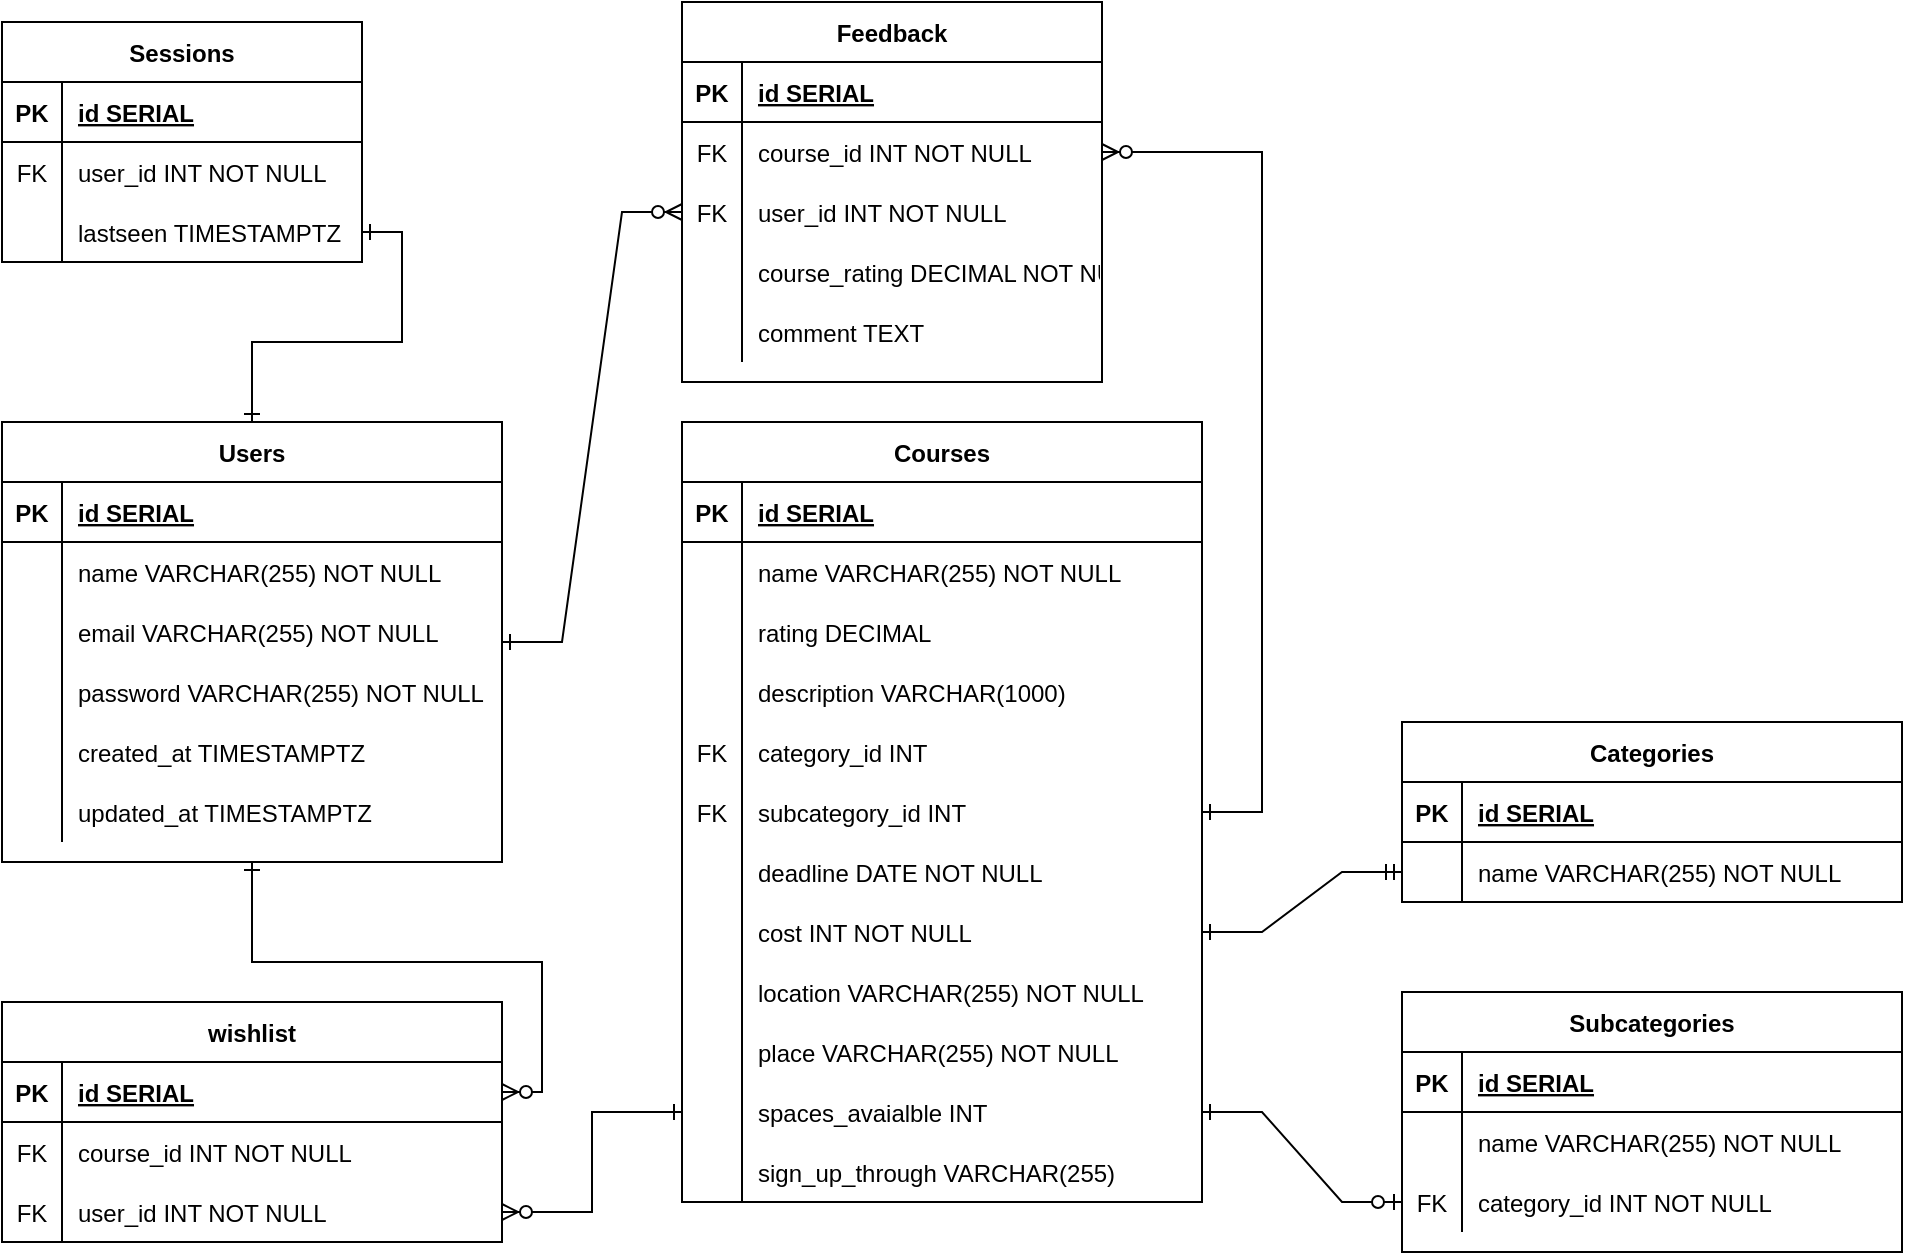 <mxfile version="15.2.5" type="github">
  <diagram id="R2lEEEUBdFMjLlhIrx00" name="Bootcamp ER diagram">
    <mxGraphModel dx="911" dy="468" grid="1" gridSize="10" guides="1" tooltips="1" connect="1" arrows="1" fold="1" page="1" pageScale="1" pageWidth="1100" pageHeight="850" math="0" shadow="0" extFonts="Permanent Marker^https://fonts.googleapis.com/css?family=Permanent+Marker">
      <root>
        <mxCell id="0" />
        <mxCell id="1" parent="0" />
        <mxCell id="4tIWUgYauDunrvqYxCw6-23" value="" style="edgeStyle=orthogonalEdgeStyle;rounded=0;orthogonalLoop=1;jettySize=auto;html=1;startArrow=ERone;startFill=0;endArrow=ERone;endFill=0;" edge="1" parent="1" source="zKZy8tbQpHZFbpRmuq_d-12" target="4tIWUgYauDunrvqYxCw6-2">
          <mxGeometry relative="1" as="geometry" />
        </mxCell>
        <mxCell id="4tIWUgYauDunrvqYxCw6-24" value="" style="edgeStyle=orthogonalEdgeStyle;rounded=0;orthogonalLoop=1;jettySize=auto;html=1;startArrow=ERone;startFill=0;endArrow=ERzeroToMany;endFill=1;" edge="1" parent="1" source="zKZy8tbQpHZFbpRmuq_d-12" target="zKZy8tbQpHZFbpRmuq_d-133">
          <mxGeometry relative="1" as="geometry" />
        </mxCell>
        <mxCell id="4tIWUgYauDunrvqYxCw6-42" style="rounded=0;orthogonalLoop=1;jettySize=auto;html=1;startArrow=ERone;startFill=0;endArrow=ERzeroToMany;endFill=1;edgeStyle=entityRelationEdgeStyle;entryX=0;entryY=0.5;entryDx=0;entryDy=0;" edge="1" parent="1" source="zKZy8tbQpHZFbpRmuq_d-12" target="4tIWUgYauDunrvqYxCw6-33">
          <mxGeometry relative="1" as="geometry" />
        </mxCell>
        <mxCell id="zKZy8tbQpHZFbpRmuq_d-12" value="Users" style="shape=table;startSize=30;container=1;collapsible=1;childLayout=tableLayout;fixedRows=1;rowLines=0;fontStyle=1;align=center;resizeLast=1;" parent="1" vertex="1">
          <mxGeometry x="80" y="220" width="250" height="220" as="geometry" />
        </mxCell>
        <mxCell id="zKZy8tbQpHZFbpRmuq_d-13" value="" style="shape=partialRectangle;collapsible=0;dropTarget=0;pointerEvents=0;fillColor=none;points=[[0,0.5],[1,0.5]];portConstraint=eastwest;top=0;left=0;right=0;bottom=1;" parent="zKZy8tbQpHZFbpRmuq_d-12" vertex="1">
          <mxGeometry y="30" width="250" height="30" as="geometry" />
        </mxCell>
        <mxCell id="zKZy8tbQpHZFbpRmuq_d-14" value="PK" style="shape=partialRectangle;overflow=hidden;connectable=0;fillColor=none;top=0;left=0;bottom=0;right=0;fontStyle=1;" parent="zKZy8tbQpHZFbpRmuq_d-13" vertex="1">
          <mxGeometry width="30" height="30" as="geometry" />
        </mxCell>
        <mxCell id="zKZy8tbQpHZFbpRmuq_d-15" value="id SERIAL" style="shape=partialRectangle;overflow=hidden;connectable=0;fillColor=none;top=0;left=0;bottom=0;right=0;align=left;spacingLeft=6;fontStyle=5;" parent="zKZy8tbQpHZFbpRmuq_d-13" vertex="1">
          <mxGeometry x="30" width="220" height="30" as="geometry" />
        </mxCell>
        <mxCell id="zKZy8tbQpHZFbpRmuq_d-16" value="" style="shape=partialRectangle;collapsible=0;dropTarget=0;pointerEvents=0;fillColor=none;points=[[0,0.5],[1,0.5]];portConstraint=eastwest;top=0;left=0;right=0;bottom=0;" parent="zKZy8tbQpHZFbpRmuq_d-12" vertex="1">
          <mxGeometry y="60" width="250" height="30" as="geometry" />
        </mxCell>
        <mxCell id="zKZy8tbQpHZFbpRmuq_d-17" value="" style="shape=partialRectangle;overflow=hidden;connectable=0;fillColor=none;top=0;left=0;bottom=0;right=0;" parent="zKZy8tbQpHZFbpRmuq_d-16" vertex="1">
          <mxGeometry width="30" height="30" as="geometry" />
        </mxCell>
        <mxCell id="zKZy8tbQpHZFbpRmuq_d-18" value="name VARCHAR(255) NOT NULL" style="shape=partialRectangle;overflow=hidden;connectable=0;fillColor=none;top=0;left=0;bottom=0;right=0;align=left;spacingLeft=6;" parent="zKZy8tbQpHZFbpRmuq_d-16" vertex="1">
          <mxGeometry x="30" width="220" height="30" as="geometry" />
        </mxCell>
        <mxCell id="zKZy8tbQpHZFbpRmuq_d-19" style="shape=partialRectangle;collapsible=0;dropTarget=0;pointerEvents=0;fillColor=none;points=[[0,0.5],[1,0.5]];portConstraint=eastwest;top=0;left=0;right=0;bottom=0;" parent="zKZy8tbQpHZFbpRmuq_d-12" vertex="1">
          <mxGeometry y="90" width="250" height="30" as="geometry" />
        </mxCell>
        <mxCell id="zKZy8tbQpHZFbpRmuq_d-20" style="shape=partialRectangle;overflow=hidden;connectable=0;fillColor=none;top=0;left=0;bottom=0;right=0;" parent="zKZy8tbQpHZFbpRmuq_d-19" vertex="1">
          <mxGeometry width="30" height="30" as="geometry" />
        </mxCell>
        <mxCell id="zKZy8tbQpHZFbpRmuq_d-21" value="email VARCHAR(255) NOT NULL" style="shape=partialRectangle;overflow=hidden;connectable=0;fillColor=none;top=0;left=0;bottom=0;right=0;align=left;spacingLeft=6;" parent="zKZy8tbQpHZFbpRmuq_d-19" vertex="1">
          <mxGeometry x="30" width="220" height="30" as="geometry" />
        </mxCell>
        <mxCell id="zKZy8tbQpHZFbpRmuq_d-22" style="shape=partialRectangle;collapsible=0;dropTarget=0;pointerEvents=0;fillColor=none;points=[[0,0.5],[1,0.5]];portConstraint=eastwest;top=0;left=0;right=0;bottom=0;" parent="zKZy8tbQpHZFbpRmuq_d-12" vertex="1">
          <mxGeometry y="120" width="250" height="30" as="geometry" />
        </mxCell>
        <mxCell id="zKZy8tbQpHZFbpRmuq_d-23" style="shape=partialRectangle;overflow=hidden;connectable=0;fillColor=none;top=0;left=0;bottom=0;right=0;" parent="zKZy8tbQpHZFbpRmuq_d-22" vertex="1">
          <mxGeometry width="30" height="30" as="geometry" />
        </mxCell>
        <mxCell id="zKZy8tbQpHZFbpRmuq_d-24" value="password VARCHAR(255) NOT NULL" style="shape=partialRectangle;overflow=hidden;connectable=0;fillColor=none;top=0;left=0;bottom=0;right=0;align=left;spacingLeft=6;" parent="zKZy8tbQpHZFbpRmuq_d-22" vertex="1">
          <mxGeometry x="30" width="220" height="30" as="geometry" />
        </mxCell>
        <mxCell id="4tIWUgYauDunrvqYxCw6-20" style="shape=partialRectangle;collapsible=0;dropTarget=0;pointerEvents=0;fillColor=none;points=[[0,0.5],[1,0.5]];portConstraint=eastwest;top=0;left=0;right=0;bottom=0;" vertex="1" parent="zKZy8tbQpHZFbpRmuq_d-12">
          <mxGeometry y="150" width="250" height="30" as="geometry" />
        </mxCell>
        <mxCell id="4tIWUgYauDunrvqYxCw6-21" style="shape=partialRectangle;overflow=hidden;connectable=0;fillColor=none;top=0;left=0;bottom=0;right=0;" vertex="1" parent="4tIWUgYauDunrvqYxCw6-20">
          <mxGeometry width="30" height="30" as="geometry" />
        </mxCell>
        <mxCell id="4tIWUgYauDunrvqYxCw6-22" value="created_at TIMESTAMPTZ" style="shape=partialRectangle;overflow=hidden;connectable=0;fillColor=none;top=0;left=0;bottom=0;right=0;align=left;spacingLeft=6;" vertex="1" parent="4tIWUgYauDunrvqYxCw6-20">
          <mxGeometry x="30" width="220" height="30" as="geometry" />
        </mxCell>
        <mxCell id="4tIWUgYauDunrvqYxCw6-17" style="shape=partialRectangle;collapsible=0;dropTarget=0;pointerEvents=0;fillColor=none;points=[[0,0.5],[1,0.5]];portConstraint=eastwest;top=0;left=0;right=0;bottom=0;" vertex="1" parent="zKZy8tbQpHZFbpRmuq_d-12">
          <mxGeometry y="180" width="250" height="30" as="geometry" />
        </mxCell>
        <mxCell id="4tIWUgYauDunrvqYxCw6-18" style="shape=partialRectangle;overflow=hidden;connectable=0;fillColor=none;top=0;left=0;bottom=0;right=0;" vertex="1" parent="4tIWUgYauDunrvqYxCw6-17">
          <mxGeometry width="30" height="30" as="geometry" />
        </mxCell>
        <mxCell id="4tIWUgYauDunrvqYxCw6-19" value="updated_at TIMESTAMPTZ" style="shape=partialRectangle;overflow=hidden;connectable=0;fillColor=none;top=0;left=0;bottom=0;right=0;align=left;spacingLeft=6;" vertex="1" parent="4tIWUgYauDunrvqYxCw6-17">
          <mxGeometry x="30" width="220" height="30" as="geometry" />
        </mxCell>
        <mxCell id="zKZy8tbQpHZFbpRmuq_d-100" value="Subcategories" style="shape=table;startSize=30;container=1;collapsible=1;childLayout=tableLayout;fixedRows=1;rowLines=0;fontStyle=1;align=center;resizeLast=1;" parent="1" vertex="1">
          <mxGeometry x="780" y="505" width="250" height="130" as="geometry">
            <mxRectangle x="450" y="120" width="70" height="30" as="alternateBounds" />
          </mxGeometry>
        </mxCell>
        <mxCell id="zKZy8tbQpHZFbpRmuq_d-101" value="" style="shape=partialRectangle;collapsible=0;dropTarget=0;pointerEvents=0;fillColor=none;points=[[0,0.5],[1,0.5]];portConstraint=eastwest;top=0;left=0;right=0;bottom=1;" parent="zKZy8tbQpHZFbpRmuq_d-100" vertex="1">
          <mxGeometry y="30" width="250" height="30" as="geometry" />
        </mxCell>
        <mxCell id="zKZy8tbQpHZFbpRmuq_d-102" value="PK" style="shape=partialRectangle;overflow=hidden;connectable=0;fillColor=none;top=0;left=0;bottom=0;right=0;fontStyle=1;" parent="zKZy8tbQpHZFbpRmuq_d-101" vertex="1">
          <mxGeometry width="30" height="30" as="geometry" />
        </mxCell>
        <mxCell id="zKZy8tbQpHZFbpRmuq_d-103" value="id SERIAL" style="shape=partialRectangle;overflow=hidden;connectable=0;fillColor=none;top=0;left=0;bottom=0;right=0;align=left;spacingLeft=6;fontStyle=5;" parent="zKZy8tbQpHZFbpRmuq_d-101" vertex="1">
          <mxGeometry x="30" width="220" height="30" as="geometry" />
        </mxCell>
        <mxCell id="zKZy8tbQpHZFbpRmuq_d-104" value="" style="shape=partialRectangle;collapsible=0;dropTarget=0;pointerEvents=0;fillColor=none;points=[[0,0.5],[1,0.5]];portConstraint=eastwest;top=0;left=0;right=0;bottom=0;" parent="zKZy8tbQpHZFbpRmuq_d-100" vertex="1">
          <mxGeometry y="60" width="250" height="30" as="geometry" />
        </mxCell>
        <mxCell id="zKZy8tbQpHZFbpRmuq_d-105" value="" style="shape=partialRectangle;overflow=hidden;connectable=0;fillColor=none;top=0;left=0;bottom=0;right=0;" parent="zKZy8tbQpHZFbpRmuq_d-104" vertex="1">
          <mxGeometry width="30" height="30" as="geometry" />
        </mxCell>
        <mxCell id="zKZy8tbQpHZFbpRmuq_d-106" value="name VARCHAR(255) NOT NULL" style="shape=partialRectangle;overflow=hidden;connectable=0;fillColor=none;top=0;left=0;bottom=0;right=0;align=left;spacingLeft=6;" parent="zKZy8tbQpHZFbpRmuq_d-104" vertex="1">
          <mxGeometry x="30" width="220" height="30" as="geometry" />
        </mxCell>
        <mxCell id="zKZy8tbQpHZFbpRmuq_d-107" value="" style="shape=partialRectangle;collapsible=0;dropTarget=0;pointerEvents=0;fillColor=none;points=[[0,0.5],[1,0.5]];portConstraint=eastwest;top=0;left=0;right=0;bottom=0;" parent="zKZy8tbQpHZFbpRmuq_d-100" vertex="1">
          <mxGeometry y="90" width="250" height="30" as="geometry" />
        </mxCell>
        <mxCell id="zKZy8tbQpHZFbpRmuq_d-108" value="FK" style="shape=partialRectangle;overflow=hidden;connectable=0;fillColor=none;top=0;left=0;bottom=0;right=0;" parent="zKZy8tbQpHZFbpRmuq_d-107" vertex="1">
          <mxGeometry width="30" height="30" as="geometry" />
        </mxCell>
        <mxCell id="zKZy8tbQpHZFbpRmuq_d-109" value="category_id INT NOT NULL " style="shape=partialRectangle;overflow=hidden;connectable=0;fillColor=none;top=0;left=0;bottom=0;right=0;align=left;spacingLeft=6;" parent="zKZy8tbQpHZFbpRmuq_d-107" vertex="1">
          <mxGeometry x="30" width="220" height="30" as="geometry" />
        </mxCell>
        <mxCell id="zKZy8tbQpHZFbpRmuq_d-125" value="Categories" style="shape=table;startSize=30;container=1;collapsible=1;childLayout=tableLayout;fixedRows=1;rowLines=0;fontStyle=1;align=center;resizeLast=1;" parent="1" vertex="1">
          <mxGeometry x="780" y="370" width="250" height="90" as="geometry" />
        </mxCell>
        <mxCell id="zKZy8tbQpHZFbpRmuq_d-126" value="" style="shape=partialRectangle;collapsible=0;dropTarget=0;pointerEvents=0;fillColor=none;points=[[0,0.5],[1,0.5]];portConstraint=eastwest;top=0;left=0;right=0;bottom=1;" parent="zKZy8tbQpHZFbpRmuq_d-125" vertex="1">
          <mxGeometry y="30" width="250" height="30" as="geometry" />
        </mxCell>
        <mxCell id="zKZy8tbQpHZFbpRmuq_d-127" value="PK" style="shape=partialRectangle;overflow=hidden;connectable=0;fillColor=none;top=0;left=0;bottom=0;right=0;fontStyle=1;" parent="zKZy8tbQpHZFbpRmuq_d-126" vertex="1">
          <mxGeometry width="30" height="30" as="geometry" />
        </mxCell>
        <mxCell id="zKZy8tbQpHZFbpRmuq_d-128" value="id SERIAL" style="shape=partialRectangle;overflow=hidden;connectable=0;fillColor=none;top=0;left=0;bottom=0;right=0;align=left;spacingLeft=6;fontStyle=5;" parent="zKZy8tbQpHZFbpRmuq_d-126" vertex="1">
          <mxGeometry x="30" width="220" height="30" as="geometry" />
        </mxCell>
        <mxCell id="zKZy8tbQpHZFbpRmuq_d-129" value="" style="shape=partialRectangle;collapsible=0;dropTarget=0;pointerEvents=0;fillColor=none;points=[[0,0.5],[1,0.5]];portConstraint=eastwest;top=0;left=0;right=0;bottom=0;" parent="zKZy8tbQpHZFbpRmuq_d-125" vertex="1">
          <mxGeometry y="60" width="250" height="30" as="geometry" />
        </mxCell>
        <mxCell id="zKZy8tbQpHZFbpRmuq_d-130" value="" style="shape=partialRectangle;overflow=hidden;connectable=0;fillColor=none;top=0;left=0;bottom=0;right=0;" parent="zKZy8tbQpHZFbpRmuq_d-129" vertex="1">
          <mxGeometry width="30" height="30" as="geometry" />
        </mxCell>
        <mxCell id="zKZy8tbQpHZFbpRmuq_d-131" value="name VARCHAR(255) NOT NULL" style="shape=partialRectangle;overflow=hidden;connectable=0;fillColor=none;top=0;left=0;bottom=0;right=0;align=left;spacingLeft=6;" parent="zKZy8tbQpHZFbpRmuq_d-129" vertex="1">
          <mxGeometry x="30" width="220" height="30" as="geometry" />
        </mxCell>
        <mxCell id="zKZy8tbQpHZFbpRmuq_d-132" value="wishlist" style="shape=table;startSize=30;container=1;collapsible=1;childLayout=tableLayout;fixedRows=1;rowLines=0;fontStyle=1;align=center;resizeLast=1;" parent="1" vertex="1">
          <mxGeometry x="80" y="510" width="250" height="120" as="geometry" />
        </mxCell>
        <mxCell id="zKZy8tbQpHZFbpRmuq_d-133" value="" style="shape=partialRectangle;collapsible=0;dropTarget=0;pointerEvents=0;fillColor=none;points=[[0,0.5],[1,0.5]];portConstraint=eastwest;top=0;left=0;right=0;bottom=1;" parent="zKZy8tbQpHZFbpRmuq_d-132" vertex="1">
          <mxGeometry y="30" width="250" height="30" as="geometry" />
        </mxCell>
        <mxCell id="zKZy8tbQpHZFbpRmuq_d-134" value="PK" style="shape=partialRectangle;overflow=hidden;connectable=0;fillColor=none;top=0;left=0;bottom=0;right=0;fontStyle=1;" parent="zKZy8tbQpHZFbpRmuq_d-133" vertex="1">
          <mxGeometry width="30" height="30" as="geometry" />
        </mxCell>
        <mxCell id="zKZy8tbQpHZFbpRmuq_d-135" value="id SERIAL" style="shape=partialRectangle;overflow=hidden;connectable=0;fillColor=none;top=0;left=0;bottom=0;right=0;align=left;spacingLeft=6;fontStyle=5;" parent="zKZy8tbQpHZFbpRmuq_d-133" vertex="1">
          <mxGeometry x="30" width="220" height="30" as="geometry" />
        </mxCell>
        <mxCell id="zKZy8tbQpHZFbpRmuq_d-136" value="" style="shape=partialRectangle;collapsible=0;dropTarget=0;pointerEvents=0;fillColor=none;points=[[0,0.5],[1,0.5]];portConstraint=eastwest;top=0;left=0;right=0;bottom=0;" parent="zKZy8tbQpHZFbpRmuq_d-132" vertex="1">
          <mxGeometry y="60" width="250" height="30" as="geometry" />
        </mxCell>
        <mxCell id="zKZy8tbQpHZFbpRmuq_d-137" value="FK" style="shape=partialRectangle;overflow=hidden;connectable=0;fillColor=none;top=0;left=0;bottom=0;right=0;" parent="zKZy8tbQpHZFbpRmuq_d-136" vertex="1">
          <mxGeometry width="30" height="30" as="geometry" />
        </mxCell>
        <mxCell id="zKZy8tbQpHZFbpRmuq_d-138" value="course_id INT NOT NULL" style="shape=partialRectangle;overflow=hidden;connectable=0;fillColor=none;top=0;left=0;bottom=0;right=0;align=left;spacingLeft=6;" parent="zKZy8tbQpHZFbpRmuq_d-136" vertex="1">
          <mxGeometry x="30" width="220" height="30" as="geometry" />
        </mxCell>
        <mxCell id="zKZy8tbQpHZFbpRmuq_d-139" style="shape=partialRectangle;collapsible=0;dropTarget=0;pointerEvents=0;fillColor=none;points=[[0,0.5],[1,0.5]];portConstraint=eastwest;top=0;left=0;right=0;bottom=0;" parent="zKZy8tbQpHZFbpRmuq_d-132" vertex="1">
          <mxGeometry y="90" width="250" height="30" as="geometry" />
        </mxCell>
        <mxCell id="zKZy8tbQpHZFbpRmuq_d-140" value="FK" style="shape=partialRectangle;overflow=hidden;connectable=0;fillColor=none;top=0;left=0;bottom=0;right=0;" parent="zKZy8tbQpHZFbpRmuq_d-139" vertex="1">
          <mxGeometry width="30" height="30" as="geometry" />
        </mxCell>
        <mxCell id="zKZy8tbQpHZFbpRmuq_d-141" value="user_id INT NOT NULL" style="shape=partialRectangle;overflow=hidden;connectable=0;fillColor=none;top=0;left=0;bottom=0;right=0;align=left;spacingLeft=6;" parent="zKZy8tbQpHZFbpRmuq_d-139" vertex="1">
          <mxGeometry x="30" width="220" height="30" as="geometry" />
        </mxCell>
        <mxCell id="zKZy8tbQpHZFbpRmuq_d-146" style="edgeStyle=orthogonalEdgeStyle;rounded=0;orthogonalLoop=1;jettySize=auto;html=1;entryX=0.46;entryY=0.967;entryDx=0;entryDy=0;entryPerimeter=0;startArrow=ERone;startFill=0;endArrow=ERoneToMany;endFill=0;" parent="1" source="zKZy8tbQpHZFbpRmuq_d-147" target="zKZy8tbQpHZFbpRmuq_d-142" edge="1">
          <mxGeometry relative="1" as="geometry" />
        </mxCell>
        <mxCell id="zKZy8tbQpHZFbpRmuq_d-147" value="Courses" style="shape=table;startSize=30;container=1;collapsible=1;childLayout=tableLayout;fixedRows=1;rowLines=0;fontStyle=1;align=center;resizeLast=1;" parent="1" vertex="1">
          <mxGeometry x="420" y="220" width="260" height="390" as="geometry" />
        </mxCell>
        <mxCell id="zKZy8tbQpHZFbpRmuq_d-148" value="" style="shape=partialRectangle;collapsible=0;dropTarget=0;pointerEvents=0;fillColor=none;top=0;left=0;bottom=1;right=0;points=[[0,0.5],[1,0.5]];portConstraint=eastwest;" parent="zKZy8tbQpHZFbpRmuq_d-147" vertex="1">
          <mxGeometry y="30" width="260" height="30" as="geometry" />
        </mxCell>
        <mxCell id="zKZy8tbQpHZFbpRmuq_d-149" value="PK" style="shape=partialRectangle;connectable=0;fillColor=none;top=0;left=0;bottom=0;right=0;fontStyle=1;overflow=hidden;" parent="zKZy8tbQpHZFbpRmuq_d-148" vertex="1">
          <mxGeometry width="30" height="30" as="geometry" />
        </mxCell>
        <mxCell id="zKZy8tbQpHZFbpRmuq_d-150" value="id SERIAL" style="shape=partialRectangle;connectable=0;fillColor=none;top=0;left=0;bottom=0;right=0;align=left;spacingLeft=6;fontStyle=5;overflow=hidden;" parent="zKZy8tbQpHZFbpRmuq_d-148" vertex="1">
          <mxGeometry x="30" width="230" height="30" as="geometry" />
        </mxCell>
        <mxCell id="zKZy8tbQpHZFbpRmuq_d-151" value="" style="shape=partialRectangle;collapsible=0;dropTarget=0;pointerEvents=0;fillColor=none;top=0;left=0;bottom=0;right=0;points=[[0,0.5],[1,0.5]];portConstraint=eastwest;" parent="zKZy8tbQpHZFbpRmuq_d-147" vertex="1">
          <mxGeometry y="60" width="260" height="30" as="geometry" />
        </mxCell>
        <mxCell id="zKZy8tbQpHZFbpRmuq_d-152" value="" style="shape=partialRectangle;connectable=0;fillColor=none;top=0;left=0;bottom=0;right=0;editable=1;overflow=hidden;" parent="zKZy8tbQpHZFbpRmuq_d-151" vertex="1">
          <mxGeometry width="30" height="30" as="geometry" />
        </mxCell>
        <mxCell id="zKZy8tbQpHZFbpRmuq_d-153" value="name VARCHAR(255) NOT NULL" style="shape=partialRectangle;connectable=0;fillColor=none;top=0;left=0;bottom=0;right=0;align=left;spacingLeft=6;overflow=hidden;" parent="zKZy8tbQpHZFbpRmuq_d-151" vertex="1">
          <mxGeometry x="30" width="230" height="30" as="geometry" />
        </mxCell>
        <mxCell id="zKZy8tbQpHZFbpRmuq_d-154" value="" style="shape=partialRectangle;collapsible=0;dropTarget=0;pointerEvents=0;fillColor=none;top=0;left=0;bottom=0;right=0;points=[[0,0.5],[1,0.5]];portConstraint=eastwest;" parent="zKZy8tbQpHZFbpRmuq_d-147" vertex="1">
          <mxGeometry y="90" width="260" height="30" as="geometry" />
        </mxCell>
        <mxCell id="zKZy8tbQpHZFbpRmuq_d-155" value="" style="shape=partialRectangle;connectable=0;fillColor=none;top=0;left=0;bottom=0;right=0;editable=1;overflow=hidden;" parent="zKZy8tbQpHZFbpRmuq_d-154" vertex="1">
          <mxGeometry width="30" height="30" as="geometry" />
        </mxCell>
        <mxCell id="zKZy8tbQpHZFbpRmuq_d-156" value="rating DECIMAL " style="shape=partialRectangle;connectable=0;fillColor=none;top=0;left=0;bottom=0;right=0;align=left;spacingLeft=6;overflow=hidden;" parent="zKZy8tbQpHZFbpRmuq_d-154" vertex="1">
          <mxGeometry x="30" width="230" height="30" as="geometry" />
        </mxCell>
        <mxCell id="zKZy8tbQpHZFbpRmuq_d-157" value="" style="shape=partialRectangle;collapsible=0;dropTarget=0;pointerEvents=0;fillColor=none;top=0;left=0;bottom=0;right=0;points=[[0,0.5],[1,0.5]];portConstraint=eastwest;" parent="zKZy8tbQpHZFbpRmuq_d-147" vertex="1">
          <mxGeometry y="120" width="260" height="30" as="geometry" />
        </mxCell>
        <mxCell id="zKZy8tbQpHZFbpRmuq_d-158" value="" style="shape=partialRectangle;connectable=0;fillColor=none;top=0;left=0;bottom=0;right=0;editable=1;overflow=hidden;" parent="zKZy8tbQpHZFbpRmuq_d-157" vertex="1">
          <mxGeometry width="30" height="30" as="geometry" />
        </mxCell>
        <mxCell id="zKZy8tbQpHZFbpRmuq_d-159" value="description VARCHAR(1000)" style="shape=partialRectangle;connectable=0;fillColor=none;top=0;left=0;bottom=0;right=0;align=left;spacingLeft=6;overflow=hidden;" parent="zKZy8tbQpHZFbpRmuq_d-157" vertex="1">
          <mxGeometry x="30" width="230" height="30" as="geometry" />
        </mxCell>
        <mxCell id="zKZy8tbQpHZFbpRmuq_d-160" style="shape=partialRectangle;collapsible=0;dropTarget=0;pointerEvents=0;fillColor=none;top=0;left=0;bottom=0;right=0;points=[[0,0.5],[1,0.5]];portConstraint=eastwest;" parent="zKZy8tbQpHZFbpRmuq_d-147" vertex="1">
          <mxGeometry y="150" width="260" height="30" as="geometry" />
        </mxCell>
        <mxCell id="zKZy8tbQpHZFbpRmuq_d-161" value="FK" style="shape=partialRectangle;connectable=0;fillColor=none;top=0;left=0;bottom=0;right=0;editable=1;overflow=hidden;" parent="zKZy8tbQpHZFbpRmuq_d-160" vertex="1">
          <mxGeometry width="30" height="30" as="geometry" />
        </mxCell>
        <mxCell id="zKZy8tbQpHZFbpRmuq_d-162" value="category_id INT" style="shape=partialRectangle;connectable=0;fillColor=none;top=0;left=0;bottom=0;right=0;align=left;spacingLeft=6;overflow=hidden;" parent="zKZy8tbQpHZFbpRmuq_d-160" vertex="1">
          <mxGeometry x="30" width="230" height="30" as="geometry" />
        </mxCell>
        <mxCell id="zKZy8tbQpHZFbpRmuq_d-163" style="shape=partialRectangle;collapsible=0;dropTarget=0;pointerEvents=0;fillColor=none;top=0;left=0;bottom=0;right=0;points=[[0,0.5],[1,0.5]];portConstraint=eastwest;" parent="zKZy8tbQpHZFbpRmuq_d-147" vertex="1">
          <mxGeometry y="180" width="260" height="30" as="geometry" />
        </mxCell>
        <mxCell id="zKZy8tbQpHZFbpRmuq_d-164" value="FK" style="shape=partialRectangle;connectable=0;fillColor=none;top=0;left=0;bottom=0;right=0;editable=1;overflow=hidden;" parent="zKZy8tbQpHZFbpRmuq_d-163" vertex="1">
          <mxGeometry width="30" height="30" as="geometry" />
        </mxCell>
        <mxCell id="zKZy8tbQpHZFbpRmuq_d-165" value="subcategory_id INT" style="shape=partialRectangle;connectable=0;fillColor=none;top=0;left=0;bottom=0;right=0;align=left;spacingLeft=6;overflow=hidden;" parent="zKZy8tbQpHZFbpRmuq_d-163" vertex="1">
          <mxGeometry x="30" width="230" height="30" as="geometry" />
        </mxCell>
        <mxCell id="zKZy8tbQpHZFbpRmuq_d-166" style="shape=partialRectangle;collapsible=0;dropTarget=0;pointerEvents=0;fillColor=none;top=0;left=0;bottom=0;right=0;points=[[0,0.5],[1,0.5]];portConstraint=eastwest;" parent="zKZy8tbQpHZFbpRmuq_d-147" vertex="1">
          <mxGeometry y="210" width="260" height="30" as="geometry" />
        </mxCell>
        <mxCell id="zKZy8tbQpHZFbpRmuq_d-167" style="shape=partialRectangle;connectable=0;fillColor=none;top=0;left=0;bottom=0;right=0;editable=1;overflow=hidden;" parent="zKZy8tbQpHZFbpRmuq_d-166" vertex="1">
          <mxGeometry width="30" height="30" as="geometry" />
        </mxCell>
        <mxCell id="zKZy8tbQpHZFbpRmuq_d-168" value="deadline DATE NOT NULL" style="shape=partialRectangle;connectable=0;fillColor=none;top=0;left=0;bottom=0;right=0;align=left;spacingLeft=6;overflow=hidden;" parent="zKZy8tbQpHZFbpRmuq_d-166" vertex="1">
          <mxGeometry x="30" width="230" height="30" as="geometry" />
        </mxCell>
        <mxCell id="zKZy8tbQpHZFbpRmuq_d-169" style="shape=partialRectangle;collapsible=0;dropTarget=0;pointerEvents=0;fillColor=none;top=0;left=0;bottom=0;right=0;points=[[0,0.5],[1,0.5]];portConstraint=eastwest;" parent="zKZy8tbQpHZFbpRmuq_d-147" vertex="1">
          <mxGeometry y="240" width="260" height="30" as="geometry" />
        </mxCell>
        <mxCell id="zKZy8tbQpHZFbpRmuq_d-170" style="shape=partialRectangle;connectable=0;fillColor=none;top=0;left=0;bottom=0;right=0;editable=1;overflow=hidden;" parent="zKZy8tbQpHZFbpRmuq_d-169" vertex="1">
          <mxGeometry width="30" height="30" as="geometry" />
        </mxCell>
        <mxCell id="zKZy8tbQpHZFbpRmuq_d-171" value="cost INT NOT NULL" style="shape=partialRectangle;connectable=0;fillColor=none;top=0;left=0;bottom=0;right=0;align=left;spacingLeft=6;overflow=hidden;" parent="zKZy8tbQpHZFbpRmuq_d-169" vertex="1">
          <mxGeometry x="30" width="230" height="30" as="geometry" />
        </mxCell>
        <mxCell id="zKZy8tbQpHZFbpRmuq_d-172" style="shape=partialRectangle;collapsible=0;dropTarget=0;pointerEvents=0;fillColor=none;top=0;left=0;bottom=0;right=0;points=[[0,0.5],[1,0.5]];portConstraint=eastwest;" parent="zKZy8tbQpHZFbpRmuq_d-147" vertex="1">
          <mxGeometry y="270" width="260" height="30" as="geometry" />
        </mxCell>
        <mxCell id="zKZy8tbQpHZFbpRmuq_d-173" style="shape=partialRectangle;connectable=0;fillColor=none;top=0;left=0;bottom=0;right=0;editable=1;overflow=hidden;" parent="zKZy8tbQpHZFbpRmuq_d-172" vertex="1">
          <mxGeometry width="30" height="30" as="geometry" />
        </mxCell>
        <mxCell id="zKZy8tbQpHZFbpRmuq_d-174" value="location VARCHAR(255) NOT NULL" style="shape=partialRectangle;connectable=0;fillColor=none;top=0;left=0;bottom=0;right=0;align=left;spacingLeft=6;overflow=hidden;" parent="zKZy8tbQpHZFbpRmuq_d-172" vertex="1">
          <mxGeometry x="30" width="230" height="30" as="geometry" />
        </mxCell>
        <mxCell id="zKZy8tbQpHZFbpRmuq_d-175" style="shape=partialRectangle;collapsible=0;dropTarget=0;pointerEvents=0;fillColor=none;top=0;left=0;bottom=0;right=0;points=[[0,0.5],[1,0.5]];portConstraint=eastwest;" parent="zKZy8tbQpHZFbpRmuq_d-147" vertex="1">
          <mxGeometry y="300" width="260" height="30" as="geometry" />
        </mxCell>
        <mxCell id="zKZy8tbQpHZFbpRmuq_d-176" style="shape=partialRectangle;connectable=0;fillColor=none;top=0;left=0;bottom=0;right=0;editable=1;overflow=hidden;" parent="zKZy8tbQpHZFbpRmuq_d-175" vertex="1">
          <mxGeometry width="30" height="30" as="geometry" />
        </mxCell>
        <mxCell id="zKZy8tbQpHZFbpRmuq_d-177" value="place VARCHAR(255) NOT NULL" style="shape=partialRectangle;connectable=0;fillColor=none;top=0;left=0;bottom=0;right=0;align=left;spacingLeft=6;overflow=hidden;" parent="zKZy8tbQpHZFbpRmuq_d-175" vertex="1">
          <mxGeometry x="30" width="230" height="30" as="geometry" />
        </mxCell>
        <mxCell id="MxkzJChLvFXAINednHL0-39" style="shape=partialRectangle;collapsible=0;dropTarget=0;pointerEvents=0;fillColor=none;top=0;left=0;bottom=0;right=0;points=[[0,0.5],[1,0.5]];portConstraint=eastwest;" parent="zKZy8tbQpHZFbpRmuq_d-147" vertex="1">
          <mxGeometry y="330" width="260" height="30" as="geometry" />
        </mxCell>
        <mxCell id="MxkzJChLvFXAINednHL0-40" style="shape=partialRectangle;connectable=0;fillColor=none;top=0;left=0;bottom=0;right=0;editable=1;overflow=hidden;" parent="MxkzJChLvFXAINednHL0-39" vertex="1">
          <mxGeometry width="30" height="30" as="geometry" />
        </mxCell>
        <mxCell id="MxkzJChLvFXAINednHL0-41" value="spaces_avaialble INT" style="shape=partialRectangle;connectable=0;fillColor=none;top=0;left=0;bottom=0;right=0;align=left;spacingLeft=6;overflow=hidden;" parent="MxkzJChLvFXAINednHL0-39" vertex="1">
          <mxGeometry x="30" width="230" height="30" as="geometry" />
        </mxCell>
        <mxCell id="MxkzJChLvFXAINednHL0-42" style="shape=partialRectangle;collapsible=0;dropTarget=0;pointerEvents=0;fillColor=none;top=0;left=0;bottom=0;right=0;points=[[0,0.5],[1,0.5]];portConstraint=eastwest;" parent="zKZy8tbQpHZFbpRmuq_d-147" vertex="1">
          <mxGeometry y="360" width="260" height="30" as="geometry" />
        </mxCell>
        <mxCell id="MxkzJChLvFXAINednHL0-43" style="shape=partialRectangle;connectable=0;fillColor=none;top=0;left=0;bottom=0;right=0;editable=1;overflow=hidden;" parent="MxkzJChLvFXAINednHL0-42" vertex="1">
          <mxGeometry width="30" height="30" as="geometry" />
        </mxCell>
        <mxCell id="MxkzJChLvFXAINednHL0-44" value="sign_up_through VARCHAR(255)" style="shape=partialRectangle;connectable=0;fillColor=none;top=0;left=0;bottom=0;right=0;align=left;spacingLeft=6;overflow=hidden;" parent="MxkzJChLvFXAINednHL0-42" vertex="1">
          <mxGeometry x="30" width="230" height="30" as="geometry" />
        </mxCell>
        <mxCell id="MxkzJChLvFXAINednHL0-1" value="Sessions" style="shape=table;startSize=30;container=1;collapsible=1;childLayout=tableLayout;fixedRows=1;rowLines=0;fontStyle=1;align=center;resizeLast=1;" parent="1" vertex="1">
          <mxGeometry x="80" y="20" width="180" height="120" as="geometry" />
        </mxCell>
        <mxCell id="MxkzJChLvFXAINednHL0-2" value="" style="shape=partialRectangle;collapsible=0;dropTarget=0;pointerEvents=0;fillColor=none;top=0;left=0;bottom=1;right=0;points=[[0,0.5],[1,0.5]];portConstraint=eastwest;" parent="MxkzJChLvFXAINednHL0-1" vertex="1">
          <mxGeometry y="30" width="180" height="30" as="geometry" />
        </mxCell>
        <mxCell id="MxkzJChLvFXAINednHL0-3" value="PK" style="shape=partialRectangle;connectable=0;fillColor=none;top=0;left=0;bottom=0;right=0;fontStyle=1;overflow=hidden;" parent="MxkzJChLvFXAINednHL0-2" vertex="1">
          <mxGeometry width="30" height="30" as="geometry" />
        </mxCell>
        <mxCell id="MxkzJChLvFXAINednHL0-4" value="id SERIAL" style="shape=partialRectangle;connectable=0;fillColor=none;top=0;left=0;bottom=0;right=0;align=left;spacingLeft=6;fontStyle=5;overflow=hidden;" parent="MxkzJChLvFXAINednHL0-2" vertex="1">
          <mxGeometry x="30" width="150" height="30" as="geometry" />
        </mxCell>
        <mxCell id="MxkzJChLvFXAINednHL0-5" value="" style="shape=partialRectangle;collapsible=0;dropTarget=0;pointerEvents=0;fillColor=none;top=0;left=0;bottom=0;right=0;points=[[0,0.5],[1,0.5]];portConstraint=eastwest;" parent="MxkzJChLvFXAINednHL0-1" vertex="1">
          <mxGeometry y="60" width="180" height="30" as="geometry" />
        </mxCell>
        <mxCell id="MxkzJChLvFXAINednHL0-6" value="FK" style="shape=partialRectangle;connectable=0;fillColor=none;top=0;left=0;bottom=0;right=0;editable=1;overflow=hidden;" parent="MxkzJChLvFXAINednHL0-5" vertex="1">
          <mxGeometry width="30" height="30" as="geometry" />
        </mxCell>
        <mxCell id="MxkzJChLvFXAINednHL0-7" value="user_id INT NOT NULL" style="shape=partialRectangle;connectable=0;fillColor=none;top=0;left=0;bottom=0;right=0;align=left;spacingLeft=6;overflow=hidden;" parent="MxkzJChLvFXAINednHL0-5" vertex="1">
          <mxGeometry x="30" width="150" height="30" as="geometry" />
        </mxCell>
        <mxCell id="4tIWUgYauDunrvqYxCw6-2" style="shape=partialRectangle;collapsible=0;dropTarget=0;pointerEvents=0;fillColor=none;top=0;left=0;bottom=0;right=0;points=[[0,0.5],[1,0.5]];portConstraint=eastwest;" vertex="1" parent="MxkzJChLvFXAINednHL0-1">
          <mxGeometry y="90" width="180" height="30" as="geometry" />
        </mxCell>
        <mxCell id="4tIWUgYauDunrvqYxCw6-3" style="shape=partialRectangle;connectable=0;fillColor=none;top=0;left=0;bottom=0;right=0;editable=1;overflow=hidden;" vertex="1" parent="4tIWUgYauDunrvqYxCw6-2">
          <mxGeometry width="30" height="30" as="geometry" />
        </mxCell>
        <mxCell id="4tIWUgYauDunrvqYxCw6-4" value="lastseen TIMESTAMPTZ" style="shape=partialRectangle;connectable=0;fillColor=none;top=0;left=0;bottom=0;right=0;align=left;spacingLeft=6;overflow=hidden;" vertex="1" parent="4tIWUgYauDunrvqYxCw6-2">
          <mxGeometry x="30" width="150" height="30" as="geometry" />
        </mxCell>
        <mxCell id="4tIWUgYauDunrvqYxCw6-25" value="" style="edgeStyle=orthogonalEdgeStyle;rounded=0;orthogonalLoop=1;jettySize=auto;html=1;startArrow=ERone;startFill=0;endArrow=ERzeroToMany;endFill=1;" edge="1" parent="1" source="MxkzJChLvFXAINednHL0-39" target="zKZy8tbQpHZFbpRmuq_d-139">
          <mxGeometry relative="1" as="geometry" />
        </mxCell>
        <mxCell id="4tIWUgYauDunrvqYxCw6-26" value="Feedback" style="shape=table;startSize=30;container=1;collapsible=1;childLayout=tableLayout;fixedRows=1;rowLines=0;fontStyle=1;align=center;resizeLast=1;" vertex="1" parent="1">
          <mxGeometry x="420" y="10" width="210" height="190" as="geometry" />
        </mxCell>
        <mxCell id="4tIWUgYauDunrvqYxCw6-27" value="" style="shape=partialRectangle;collapsible=0;dropTarget=0;pointerEvents=0;fillColor=none;top=0;left=0;bottom=1;right=0;points=[[0,0.5],[1,0.5]];portConstraint=eastwest;" vertex="1" parent="4tIWUgYauDunrvqYxCw6-26">
          <mxGeometry y="30" width="210" height="30" as="geometry" />
        </mxCell>
        <mxCell id="4tIWUgYauDunrvqYxCw6-28" value="PK" style="shape=partialRectangle;connectable=0;fillColor=none;top=0;left=0;bottom=0;right=0;fontStyle=1;overflow=hidden;" vertex="1" parent="4tIWUgYauDunrvqYxCw6-27">
          <mxGeometry width="30" height="30" as="geometry" />
        </mxCell>
        <mxCell id="4tIWUgYauDunrvqYxCw6-29" value="id SERIAL" style="shape=partialRectangle;connectable=0;fillColor=none;top=0;left=0;bottom=0;right=0;align=left;spacingLeft=6;fontStyle=5;overflow=hidden;" vertex="1" parent="4tIWUgYauDunrvqYxCw6-27">
          <mxGeometry x="30" width="180" height="30" as="geometry" />
        </mxCell>
        <mxCell id="4tIWUgYauDunrvqYxCw6-30" value="" style="shape=partialRectangle;collapsible=0;dropTarget=0;pointerEvents=0;fillColor=none;top=0;left=0;bottom=0;right=0;points=[[0,0.5],[1,0.5]];portConstraint=eastwest;" vertex="1" parent="4tIWUgYauDunrvqYxCw6-26">
          <mxGeometry y="60" width="210" height="30" as="geometry" />
        </mxCell>
        <mxCell id="4tIWUgYauDunrvqYxCw6-31" value="FK" style="shape=partialRectangle;connectable=0;fillColor=none;top=0;left=0;bottom=0;right=0;editable=1;overflow=hidden;" vertex="1" parent="4tIWUgYauDunrvqYxCw6-30">
          <mxGeometry width="30" height="30" as="geometry" />
        </mxCell>
        <mxCell id="4tIWUgYauDunrvqYxCw6-32" value="course_id INT NOT NULL" style="shape=partialRectangle;connectable=0;fillColor=none;top=0;left=0;bottom=0;right=0;align=left;spacingLeft=6;overflow=hidden;" vertex="1" parent="4tIWUgYauDunrvqYxCw6-30">
          <mxGeometry x="30" width="180" height="30" as="geometry" />
        </mxCell>
        <mxCell id="4tIWUgYauDunrvqYxCw6-33" value="" style="shape=partialRectangle;collapsible=0;dropTarget=0;pointerEvents=0;fillColor=none;top=0;left=0;bottom=0;right=0;points=[[0,0.5],[1,0.5]];portConstraint=eastwest;" vertex="1" parent="4tIWUgYauDunrvqYxCw6-26">
          <mxGeometry y="90" width="210" height="30" as="geometry" />
        </mxCell>
        <mxCell id="4tIWUgYauDunrvqYxCw6-34" value="FK" style="shape=partialRectangle;connectable=0;fillColor=none;top=0;left=0;bottom=0;right=0;editable=1;overflow=hidden;" vertex="1" parent="4tIWUgYauDunrvqYxCw6-33">
          <mxGeometry width="30" height="30" as="geometry" />
        </mxCell>
        <mxCell id="4tIWUgYauDunrvqYxCw6-35" value="user_id INT NOT NULL" style="shape=partialRectangle;connectable=0;fillColor=none;top=0;left=0;bottom=0;right=0;align=left;spacingLeft=6;overflow=hidden;" vertex="1" parent="4tIWUgYauDunrvqYxCw6-33">
          <mxGeometry x="30" width="180" height="30" as="geometry" />
        </mxCell>
        <mxCell id="4tIWUgYauDunrvqYxCw6-36" value="" style="shape=partialRectangle;collapsible=0;dropTarget=0;pointerEvents=0;fillColor=none;top=0;left=0;bottom=0;right=0;points=[[0,0.5],[1,0.5]];portConstraint=eastwest;" vertex="1" parent="4tIWUgYauDunrvqYxCw6-26">
          <mxGeometry y="120" width="210" height="30" as="geometry" />
        </mxCell>
        <mxCell id="4tIWUgYauDunrvqYxCw6-37" value="" style="shape=partialRectangle;connectable=0;fillColor=none;top=0;left=0;bottom=0;right=0;editable=1;overflow=hidden;" vertex="1" parent="4tIWUgYauDunrvqYxCw6-36">
          <mxGeometry width="30" height="30" as="geometry" />
        </mxCell>
        <mxCell id="4tIWUgYauDunrvqYxCw6-38" value="course_rating DECIMAL NOT NULL" style="shape=partialRectangle;connectable=0;fillColor=none;top=0;left=0;bottom=0;right=0;align=left;spacingLeft=6;overflow=hidden;" vertex="1" parent="4tIWUgYauDunrvqYxCw6-36">
          <mxGeometry x="30" width="180" height="30" as="geometry" />
        </mxCell>
        <mxCell id="4tIWUgYauDunrvqYxCw6-39" style="shape=partialRectangle;collapsible=0;dropTarget=0;pointerEvents=0;fillColor=none;top=0;left=0;bottom=0;right=0;points=[[0,0.5],[1,0.5]];portConstraint=eastwest;" vertex="1" parent="4tIWUgYauDunrvqYxCw6-26">
          <mxGeometry y="150" width="210" height="30" as="geometry" />
        </mxCell>
        <mxCell id="4tIWUgYauDunrvqYxCw6-40" style="shape=partialRectangle;connectable=0;fillColor=none;top=0;left=0;bottom=0;right=0;editable=1;overflow=hidden;" vertex="1" parent="4tIWUgYauDunrvqYxCw6-39">
          <mxGeometry width="30" height="30" as="geometry" />
        </mxCell>
        <mxCell id="4tIWUgYauDunrvqYxCw6-41" value="comment TEXT " style="shape=partialRectangle;connectable=0;fillColor=none;top=0;left=0;bottom=0;right=0;align=left;spacingLeft=6;overflow=hidden;" vertex="1" parent="4tIWUgYauDunrvqYxCw6-39">
          <mxGeometry x="30" width="180" height="30" as="geometry" />
        </mxCell>
        <mxCell id="4tIWUgYauDunrvqYxCw6-43" style="edgeStyle=entityRelationEdgeStyle;rounded=0;orthogonalLoop=1;jettySize=auto;html=1;entryX=1;entryY=0.5;entryDx=0;entryDy=0;startArrow=ERone;startFill=0;endArrow=ERzeroToMany;endFill=1;" edge="1" parent="1" source="zKZy8tbQpHZFbpRmuq_d-163" target="4tIWUgYauDunrvqYxCw6-30">
          <mxGeometry relative="1" as="geometry" />
        </mxCell>
        <mxCell id="4tIWUgYauDunrvqYxCw6-45" value="" style="edgeStyle=entityRelationEdgeStyle;rounded=0;orthogonalLoop=1;jettySize=auto;html=1;startArrow=ERmandOne;startFill=0;endArrow=ERone;endFill=0;" edge="1" parent="1" source="zKZy8tbQpHZFbpRmuq_d-129" target="zKZy8tbQpHZFbpRmuq_d-169">
          <mxGeometry relative="1" as="geometry" />
        </mxCell>
        <mxCell id="4tIWUgYauDunrvqYxCw6-46" value="" style="edgeStyle=entityRelationEdgeStyle;rounded=0;orthogonalLoop=1;jettySize=auto;html=1;startArrow=ERone;startFill=0;endArrow=ERzeroToOne;endFill=1;" edge="1" parent="1" source="MxkzJChLvFXAINednHL0-39" target="zKZy8tbQpHZFbpRmuq_d-107">
          <mxGeometry relative="1" as="geometry" />
        </mxCell>
      </root>
    </mxGraphModel>
  </diagram>
</mxfile>
